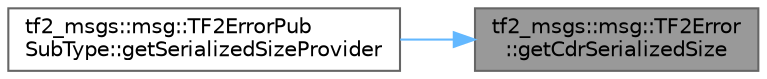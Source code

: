 digraph "tf2_msgs::msg::TF2Error::getCdrSerializedSize"
{
 // INTERACTIVE_SVG=YES
 // LATEX_PDF_SIZE
  bgcolor="transparent";
  edge [fontname=Helvetica,fontsize=10,labelfontname=Helvetica,labelfontsize=10];
  node [fontname=Helvetica,fontsize=10,shape=box,height=0.2,width=0.4];
  rankdir="RL";
  Node1 [id="Node000001",label="tf2_msgs::msg::TF2Error\l::getCdrSerializedSize",height=0.2,width=0.4,color="gray40", fillcolor="grey60", style="filled", fontcolor="black",tooltip="This function returns the serialized size of a data depending on the buffer alignment."];
  Node1 -> Node2 [id="edge1_Node000001_Node000002",dir="back",color="steelblue1",style="solid",tooltip=" "];
  Node2 [id="Node000002",label="tf2_msgs::msg::TF2ErrorPub\lSubType::getSerializedSizeProvider",height=0.2,width=0.4,color="grey40", fillcolor="white", style="filled",URL="$d5/da0/classtf2__msgs_1_1msg_1_1TF2ErrorPubSubType.html#a15d2e0f54e36a34bd4c3f94402b26629",tooltip=" "];
}
